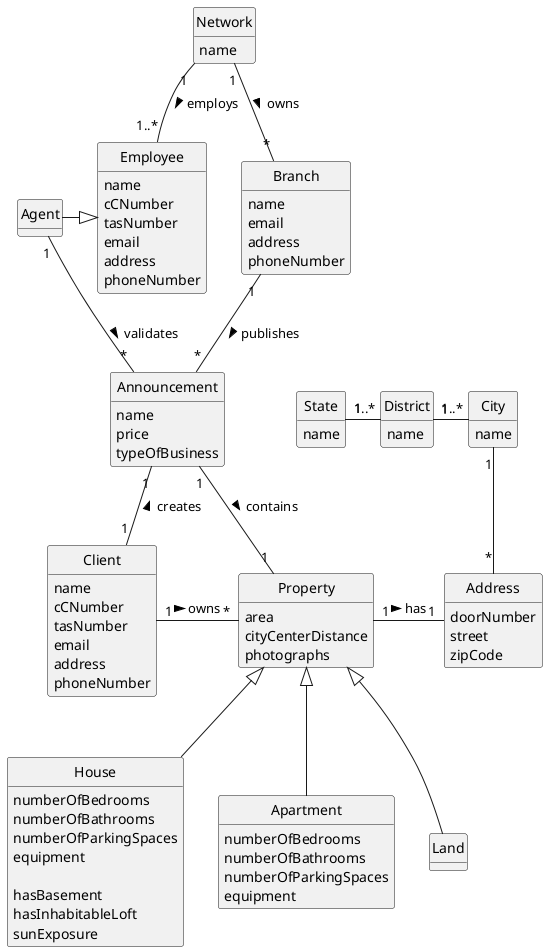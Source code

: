 @startuml
'https://plantuml.com/class-diagram

skinparam monochrome true
skinparam packageStyle rectangle
skinparam shadowing false

'skinparam linetype ortho
'left to right direction
skinparam classAttributeIconSize 0
skinparam groupInheritance 1
hide circle
hide methods

class Network{
name
}

class Branch{
name
email
address
phoneNumber
}

class Employee{
name
cCNumber
tasNumber
email
address
phoneNumber
}

class Agent{
}

class Client{
name
cCNumber
tasNumber
email
address
phoneNumber
}

class Announcement{
name
price
typeOfBusiness
}

class Property{
area
cityCenterDistance
photographs
}

class House{
numberOfBedrooms
numberOfBathrooms
numberOfParkingSpaces
equipment

hasBasement
hasInhabitableLoft
sunExposure
}

class Apartment{
numberOfBedrooms
numberOfBathrooms
numberOfParkingSpaces
equipment
}

class Land{
}

class Address {
doorNumber
street
zipCode
}

class City {
name
}

class District {
name
}

class State {
name
}


Network "1" -- "*" Branch: owns >
Network "1" -- "1..*" Employee: employs >
Agent -|> Employee
Agent "1" - "*" Announcement: validates >
'Employee <- Agent
Branch "1" -- "*" Announcement: publishes >

Announcement "1" -- "1" Property: contains >

Property <|-- House
Property <|-- Apartment
Property <|-- Land

Property "1" - "1" Address: has >
'Address "*" -- "1" City
City "1" -- "*" Address
State "1" - "1..*" District
District "1" - "1..*" City


Announcement "1" -- "1" Client: creates <
Client "1" - "*" Property: owns >


'Announcement "1" -- "1" Property: contains >
'
''Network "1" -- "*" Employee: employs >
'
'
'
''Agent -|> Employee
'
'
'
'
'together {
'Client <|-- Buyer
'Client <|-- Seller
'}
'
'Seller "1" - "*" Property: owns >
'Seller "1" - "*" Announcement: creates >
'Visit "1" -- "1" Buyer: requests <
'Buyer "1" -- "*" Announcement: browses >
''Visit "1" - "1" Agent: scheduled by >
'
'
'
''class Network{
'
''}
'
'
'
'class Client {
'name
'email
'password
'cCNumber
'TaxNumber
'address
'phoneNumber
'}
'class Buyer
'class Seller
'
'class Visit{
'
'}
'
'class Announcement{
''listingID
''visible
''price
''commission
''typeOfBusiness
'}
'
'
'class Property{
''area
''city
''cityCenterDistance
''photographs
'}
'




@enduml